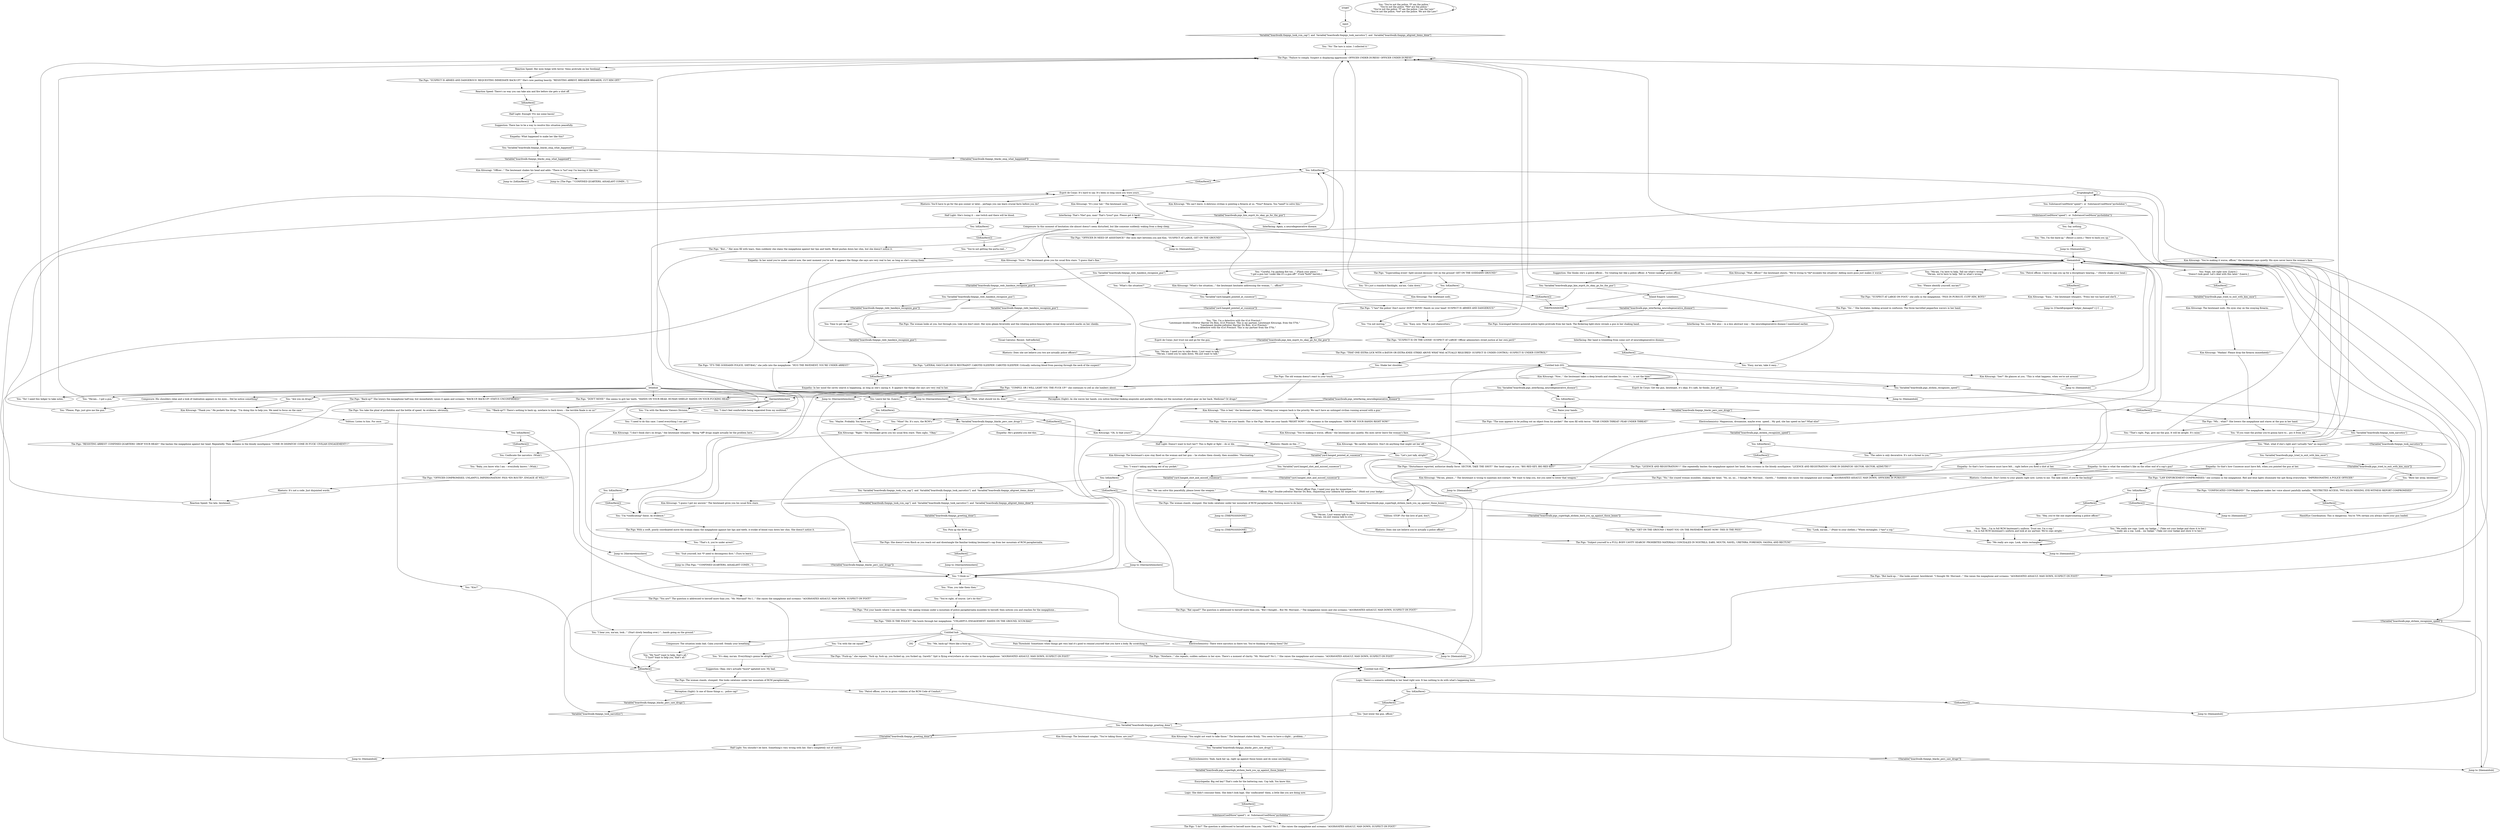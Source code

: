 # BOARDWALK / THE PIGS
# The Pigs! Evrart arranges you to meet the woman who has been posing as a police officer. She's carrying an attachment of sirens and police lights. She's got your gun.
# ==================================================
digraph G {
	  0 [label="START"];
	  1 [label="input"];
	  2 [label="You: \"Ma'am, I'm here to help. Tell me what's wrong.\"\n\"Ma'am, we're here to help. Tell us what's wrong.\""];
	  3 [label="The Pigs: \"Disturbance reported, authorize deadly force. SECTOR, TAKE THE SHOT!\" Her head snaps at you. \"BIG RED KEY, BIG RED KEY!\""];
	  4 [label="You: \"Let's just talk, alright?\""];
	  5 [label="Reaction Speed: Her eyes bulge with terror. Veins protrude on her forehead."];
	  6 [label="The Pigs: \"Subject yourself to a FULL BODY CAVITY SEARCH! PROHIBITED MATERIALS CONCEALED IN NOSTRILS, EARS, MOUTH, NAVEL, URETHRA, FORESKIN, VAGINA, AND RECTUM!\""];
	  7 [label="The Pigs: \"LATERAL VASCULAR NECK RESTRAINT! CAROTID SLEEPER! CAROTID SLEEPER! Critically reducing blood from passing through the neck of the suspect!\""];
	  8 [label="Jump to: [thereareitemshere]"];
	  9 [label="You: IsKimHere()"];
	  10 [label="IsKimHere()", shape=diamond];
	  11 [label="!(IsKimHere())", shape=diamond];
	  12 [label="Kim Kitsuragi: \"Easy...\" the lieutenant whispers. \"Press her too hard and she'll...\""];
	  13 [label="Untitled hub (02)"];
	  14 [label="You: IsKimHere()"];
	  15 [label="IsKimHere()", shape=diamond];
	  16 [label="!(IsKimHere())", shape=diamond];
	  17 [label="Untitled hub (03)"];
	  18 [label="Composure: In this moment of hesitation she almost doesn't seem disturbed, but like someone suddenly waking from a deep sleep."];
	  19 [label="You: Variable[\"boardwalk.thepigs_redc_handeye_recognize_gun\"]"];
	  20 [label="Variable[\"boardwalk.thepigs_redc_handeye_recognize_gun\"]", shape=diamond];
	  21 [label="!(Variable[\"boardwalk.thepigs_redc_handeye_recognize_gun\"])", shape=diamond];
	  22 [label="Kim Kitsuragi: \"This is bad,\" the lieutenant whispers. \"Getting your weapon back is the priority. We can't have an unhinged civilian running around with a gun.\""];
	  23 [label="Interfacing: Her hand is trembling from some sort of neurodegenerative disease."];
	  24 [label="Reaction Speed: There's no way you can take aim and fire before she gets a shot off."];
	  25 [label="You: \"I'm with the rat squad!\""];
	  26 [label="Electrochemistry: Magnesium, drouamine, maybe even  speed... My god, she has speed on her? What else?"];
	  27 [label="Visual Calculus: Recent. Self-inflicted."];
	  28 [label="Logic: There's a scenario unfolding in her head right now. It has nothing to do with what's happening here."];
	  29 [label="You: Variable[\"boardwalk.thepigs_blackc_emp_what_happened\"]"];
	  30 [label="Variable[\"boardwalk.thepigs_blackc_emp_what_happened\"]", shape=diamond];
	  31 [label="!(Variable[\"boardwalk.thepigs_blackc_emp_what_happened\"])", shape=diamond];
	  32 [label="You: Nope, not right now. [Leave.]\n\"Doesn't look good. Let's deal with this later.\" [Leave.]"];
	  33 [label="The Pigs: \"SUSPECT IS ON THE LOOSE! SUSPECT AT LARGE! Officer administers street justice at her own peril!\""];
	  34 [label="The Pigs: \"THAT ONE EXTRA LICK WITH A BATON OR EXTRA KNEE STRIKE ABOVE WHAT WAS ACTUALLY REQUIRED! SUSPECT IS UNDER CONTROL! SUSPECT IS UNDER CONTROL!\""];
	  35 [label="You: \"No! I need this ledger to take notes.\""];
	  36 [label="The Pigs: She doesn't even flinch as you reach out and disentangle the familiar-looking lieutenant's cap from her mountain of RCM paraphernalia."];
	  37 [label="The Pigs: The old woman doesn't react to your touch."];
	  38 [label="Jump to: [THEPIGSISDONE]"];
	  39 [label="The Pigs: \"Fuck-up,\" she repeats, \"fuck up, fuck up, you fucked up, you fucked up, Gareth!\" Spit is flying everywhere as she screams in the megaphone: \"AGGRAVATED ASSAULT, MAN DOWN, SUSPECT ON FOOT!\""];
	  40 [label="Perception (Sight): Is one of those things a... police cap?"];
	  41 [label="You: \"That's right, Pigs, give me the gun. It will be alright. It's mine.\""];
	  42 [label="Jump to: [The Pigs: \"\"CONFINED QUARTERS, ASSAILANT COMIN...\"]"];
	  43 [label="You: Variable[\"yard.hanged_shot_and_missed_cunoesse\"]"];
	  44 [label="Variable[\"yard.hanged_shot_and_missed_cunoesse\"]", shape=diamond];
	  45 [label="!(Variable[\"yard.hanged_shot_and_missed_cunoesse\"])", shape=diamond];
	  46 [label="The Pigs: \"Failure to comply. Suspect is displaying aggression! OFFICER UNDER DURESS! OFFICER UNDER DURESS!\""];
	  47 [label="themainhub"];
	  48 [label="The Pigs: \"The man appears to be pulling out an object from his pocket!\" Her eyes fill with terror. \"FEAR UNDER THREAT! FEAR UNDER THREAT!\""];
	  49 [label="You: \"I'm not moving.\""];
	  50 [label="You: \"Careful, I'm packing fire too...\" (Flash your piece.)\n\"I got a gun too! Looks like it's a gun-off!\" (Cock *both* barrels.)"];
	  51 [label="Suggestion: There has to be a way to resolve this situation peacefully."];
	  52 [label="Kim Kitsuragi: The lieutenant coughs. \"You're taking those, are you?\""];
	  53 [label="You: Say nothing."];
	  54 [label="Kim Kitsuragi: \"Sure.\" The lieutenant gives you his usual firm stare. \"I guess that's fine.\""];
	  55 [label="The Pigs: With a swift, poorly coordinated move the woman slams the megaphone against her lips and teeth. A trickle of blood runs down her chin. She doesn't notice it."];
	  56 [label="Esprit de Corps: It's hard to say. It's been so long since you wore yours."];
	  57 [label="Rhetoric: Hands on the...?"];
	  58 [label="Untitled hub"];
	  59 [label="The Pigs: \"GET ON THE GROUND! I WANT YOU ON THE PAVEMENT RIGHT NOW! THIS IS THE PIGS!\""];
	  60 [label="You: IsKimHere()"];
	  61 [label="IsKimHere()", shape=diamond];
	  62 [label="!(IsKimHere())", shape=diamond];
	  63 [label="You: Variable[\"boardwalk.thepigs_took_rcm_cap\"]  and  Variable[\"boardwalk.thepigs_took_narcotics\"]  and  Variable[\"boardwalk.thepigs_altgreet_items_done\"]"];
	  64 [label="Variable[\"boardwalk.thepigs_took_rcm_cap\"]  and  Variable[\"boardwalk.thepigs_took_narcotics\"]  and  Variable[\"boardwalk.thepigs_altgreet_items_done\"]", shape=diamond];
	  65 [label="!(Variable[\"boardwalk.thepigs_took_rcm_cap\"]  and  Variable[\"boardwalk.thepigs_took_narcotics\"]  and  Variable[\"boardwalk.thepigs_altgreet_items_done\"])", shape=diamond];
	  66 [label="Kim Kitsuragi: \"I guess I got my answer.\" The lieutenant gives you his usual firm stare."];
	  67 [label="You: \"Yes, I'm the back-up.\" (Resist a yawn.) \"Here to back you up.\""];
	  68 [label="The Pigs: \"Nowhere...\" she repeats, sudden sadness in her eyes. There's a moment of clarity. \"Mr. Morrand? No I...\" She raises the megaphone and screams: \"AGGRAVATED ASSAULT, MAN DOWN, SUSPECT ON FOOT!\""];
	  69 [label="Jump to: [thereareitemshere]"];
	  70 [label="Interfacing: That's *the* gun, man! That's *your* gun. Please get it back!"];
	  71 [label="Interfacing: Yes, sure. But also -- in a less abstract way -- the neurodegenerative disease I mentioned earlier."];
	  72 [label="The Pigs: Scavenged battery-powered police lights protrude from her back. The flickering light-show reveals a gun in her shaking hand."];
	  73 [label="Kim Kitsuragi: \"You're making it worse, officer,\" the lieutenant says quietly. His eyes never leave the woman's face."];
	  74 [label="The Pigs: \"CONFISCATED CONTRABAND!\" The megaphone makes her voice almost painfully metallic. \"RESTRICTED ACCESS, TWO KILOS MISSING, EYE-WITNESS REPORT COMPROMISED!\""];
	  75 [label="Kim Kitsuragi: \"Thank you.\" He pockets the drugs. \"I'm doing this to help you. We need to focus on the case.\""];
	  76 [label="You: \"You're right, of course. Let's do this!\""];
	  77 [label="Jump to: [IsKimHere()]"];
	  78 [label="You: Time to get my gun!"];
	  79 [label="You: Variable[\"boardwalk.thepigs_redc_handeye_recognize_gun\"]"];
	  80 [label="Variable[\"boardwalk.thepigs_redc_handeye_recognize_gun\"]", shape=diamond];
	  81 [label="!(Variable[\"boardwalk.thepigs_redc_handeye_recognize_gun\"])", shape=diamond];
	  82 [label="You: \"What's the situation?\""];
	  83 [label="Jump to: [themainhub]"];
	  84 [label="Empathy: What happened to make her like this?"];
	  85 [label="Logic: She didn't consume them. She didn't look high. She 'confiscated' them, a little like you are doing now."];
	  86 [label="You: \"Kim?\""];
	  87 [label="Rhetoric: Confirmed. Don't listen to your glands right now. Listen to me. The lady asked, if you're the backup?"];
	  88 [label="Rhetoric: Does she not believe you're actually a police officer?"];
	  89 [label="Jump to: [themainhub]"];
	  90 [label="Kim Kitsuragi: \"Madam! Please drop the firearm immediately!\""];
	  91 [label="You: \"Easy, ma'am, take it easy...\""];
	  92 [label="You: \"Wait, what should we do, Kim?\""];
	  93 [label="Composure: His shoulders relax and a look of realization appears in his eyes... Did he notice something?"];
	  94 [label="You: \"I wasn't taking anything out of my pocket.\""];
	  95 [label="You: \"It's just a standard flashlight, ma'am. Calm down.\""];
	  96 [label="You: \"Ma'am... I got a gun.\""];
	  97 [label="The Pigs: \"DON'T MOVE!\" She seems to grit her teeth. \"HANDS ON YOUR HEAD, HUMAN SHIELD! HANDS ON YOUR FUCKING HEAD!\""];
	  98 [label="THEPIGSISDONE"];
	  99 [label="Jump to: [THEPIGSISDONE]"];
	  100 [label="You: IsKimHere()"];
	  101 [label="IsKimHere()", shape=diamond];
	  102 [label="!(IsKimHere())", shape=diamond];
	  103 [label="You: \"Maybe. Probably. You know me.\""];
	  104 [label="Kim Kitsuragi: \"It's your hat.\" The lieutenant nods."];
	  105 [label="Kim Kitsuragi: \"Right.\" The lieutenant gives you his usual firm stare. Then sighs. \"Okay.\""];
	  106 [label="Kim Kitsuragi: \"I don't think she's on drugs,\" the lieutenant whispers. \"Being *off* drugs might actually be the problem here...\""];
	  107 [label="Hand/Eye Coordination: This is dangerous. You're 70% certain you always leave your gun loaded."];
	  108 [label="Half Light: She's losing it -- one twitch and there will be blood."];
	  109 [label="Reaction Speed: Too late, lieutenant."];
	  110 [label="Jump to: [CheckEquipped(\"ledger_damaged\") || C ...]"];
	  111 [label="The Pigs: The woman looks at you, but through you. Like you don't exist. Her eyes gleam feverishly and the rotating police-beacon lights reveal deep scratch marks on her cheeks."];
	  112 [label="You: \"Please identify yourself, ma'am?\""];
	  113 [label="Suggestion: She thinks she's a police officer... Try treating her like a police officer. A *lower-ranking* police officer."];
	  114 [label="Jump to: [themainhub]"];
	  115 [label="The Pigs: \"Sir...\" She hesitates, looking around in confusion. The three barrelled pepperbox wavers in her hand."];
	  116 [label="You: Variable[\"boardwalk.thepigs_greeting_done\"]"];
	  117 [label="Variable[\"boardwalk.thepigs_greeting_done\"]", shape=diamond];
	  118 [label="!(Variable[\"boardwalk.thepigs_greeting_done\"])", shape=diamond];
	  119 [label="Kim Kitsuragi: \"You might not want to take those.\" The lieutenant states firmly. \"You seem to have a slight... problem...\""];
	  120 [label="The Pigs: \"I do?\" The question is addressed to herself more than you. \"Gareth? No I...\" She raises the megaphone and screams: \"AGGRAVATED ASSAULT, MAN DOWN, SUSPECT ON FOOT!\""];
	  121 [label="The Pigs: \"OFFICER COMPROMISED, UNLAWFUL IMPERSONATION! PIGS *EN ROUTE*, ENGAGE AT WILL!!!\""];
	  122 [label="You: \"That's it, you're under arrest!\""];
	  123 [label="The Pigs: \"Rat squad?\" The question is addressed to herself more than you. \"But I thought... But Mr. Morrand...\" The megaphone raises and she screams: \"AGGRAVATED ASSAULT, MAN DOWN, SUSPECT ON FOOT!\""];
	  124 [label="You: \"It's okay, ma'am. Everything's gonna be alright.\""];
	  125 [label="The Pigs: \"But...\" Her eyes fill with tears, then suddenly she slams the megaphone against her lips and teeth. Blood gushes down her chin, but she doesn't notice it."];
	  126 [label="Suggestion: Okay, she's actually *more* agitated now. My bad."];
	  127 [label="Rhetoric: It's not a code. Just disjointed words."];
	  128 [label="Kim Kitsuragi: \"Ma'am, please...\" The lieutenant is trying to maintain eye-contact. \"We want to help you, but you need to lower that weapon.\""];
	  129 [label="Jump to: [themainhub]"];
	  130 [label="You: IsKimHere()"];
	  131 [label="IsKimHere()", shape=diamond];
	  132 [label="!(IsKimHere())", shape=diamond];
	  133 [label="You: \"The sabre is only decorative. It's not a threat to you.\""];
	  134 [label="Jump to: [thereareitemshere]"];
	  135 [label="Kim Kitsuragi: \"Oh. Is that yours?\""];
	  136 [label="Jump to: [thereareitemshere]"];
	  137 [label="You: \"I'm *confiscating* these. As evidence.\""];
	  138 [label="drugtakinghub"];
	  139 [label="You: IsKimHere()"];
	  140 [label="IsKimHere()", shape=diamond];
	  141 [label="!(IsKimHere())", shape=diamond];
	  142 [label="The Pigs: \"You are?\" The question is addressed to herself more than you. \"Mr. Morrand? No I...\" She raises the megaphone and screams: \"AGGRAVATED ASSAULT, MAN DOWN, SUSPECT ON FOOT!\""];
	  143 [label="Jump to: [themainhub]"];
	  144 [label="Jump to: [themainhub]"];
	  145 [label="You: Variable[\"boardwalk.pigs_kim_esprit_its_okay_go_for_the_gun\"]"];
	  146 [label="Variable[\"boardwalk.pigs_kim_esprit_its_okay_go_for_the_gun\"]", shape=diamond];
	  147 [label="!(Variable[\"boardwalk.pigs_kim_esprit_its_okay_go_for_the_gun\"])", shape=diamond];
	  148 [label="Inland Empire: Loneliness."];
	  149 [label="Kim Kitsuragi: \"Officer...\" The lieutenant shakes his head and adds: \"There is *no* way I'm leaving it like this.\""];
	  150 [label="Kim Kitsuragi: The lieutenant nods. His eyes stay on the swaying firearm."];
	  151 [label="The Pigs: \"Put your hands where I can see them,\" the ageing woman under a mountain of police paraphernalia mumbles to herself, then notices you and reaches for the megaphone..."];
	  152 [label="Half Light: You shouldn't be here. Something's very wrong with her. She's completely out of control."];
	  153 [label="The Pigs: \"Wh... what?\" She lowers the megaphone and stares at the gun in her hand."];
	  154 [label="You: \"Ma'am, I just wanna talk to you.\"\n\"Ma'am, we just wanna talk to you.\""];
	  155 [label="You: IsKimHere()"];
	  156 [label="IsKimHere()", shape=diamond];
	  157 [label="!(IsKimHere())", shape=diamond];
	  158 [label="Kim Kitsuragi: The lieutenant nods."];
	  159 [label="You: \"Fine, you take them then.\""];
	  160 [label="You: SubstanceUsedMore(\"speed\")  or  SubstanceUsedMore(\"pyrholidon\")"];
	  161 [label="SubstanceUsedMore(\"speed\")  or  SubstanceUsedMore(\"pyrholidon\")", shape=diamond];
	  162 [label="!(SubstanceUsedMore(\"speed\")  or  SubstanceUsedMore(\"pyrholidon\"))", shape=diamond];
	  163 [label="The Pigs: \"But back-up...\" She looks around, bewildered. \"I thought Mr. Morrand...\" She raises the megaphone and screams: \"AGGRAVATED ASSAULT, MAN DOWN, SUSPECT ON FOOT!\""];
	  164 [label="You: Variable[\"boardwalk.thepigs_blackc_perc_saw_drugs\"]"];
	  165 [label="Variable[\"boardwalk.thepigs_blackc_perc_saw_drugs\"]", shape=diamond];
	  166 [label="!(Variable[\"boardwalk.thepigs_blackc_perc_saw_drugs\"])", shape=diamond];
	  167 [label="Empathy: He's grateful you did this."];
	  168 [label="Volition: Listen to him. For once."];
	  169 [label="You: Variable[\"boardwalk.thepigs_blackc_perc_saw_drugs\"]"];
	  170 [label="Variable[\"boardwalk.thepigs_blackc_perc_saw_drugs\"]", shape=diamond];
	  171 [label="!(Variable[\"boardwalk.thepigs_blackc_perc_saw_drugs\"])", shape=diamond];
	  172 [label="Electrochemistry: Yeah, back her up, right up against those boxes and do some sex-healing."];
	  173 [label="The Pigs: \"RESISTING ARREST! CONFINED QUARTERS! DROP YOUR HEAD!\" She bashes the megaphone against her head. Repeatedly. Then screams in the bloody mouthpiece: \"COME IN DISPATCH! COME IN FUCK! CIVILIAN ENGAGEMENT!!!\""];
	  174 [label="You: \"Eee... I'm in full RCM lieutenant's uniform. Trust me. I'm a cop.\"\n\"Eee... I'm in full RCM lieutenant's uniform and look at my partner. We're cops alright.\""];
	  175 [label="Esprit de Corps: Get the gun, lieutenant, it's okay. It's safe, he thinks. Just get it."];
	  176 [label="Jump to: [themainhub]"];
	  177 [label="You: IsKimHere()"];
	  178 [label="IsKimHere()", shape=diamond];
	  179 [label="!(IsKimHere())", shape=diamond];
	  180 [label="littlehub"];
	  181 [label="Jump to: [themainhub]"];
	  182 [label="The Pigs: The woman stands, slumped. She looks catatonic under her mountain of RCM paraphernalia."];
	  183 [label="You: Pick up the RCM cap."];
	  184 [label="You: \"I don't feel comfortable being separated from my multitool.\""];
	  185 [label="You: Leave her be. [Leave.]"];
	  186 [label="You: \"I'm with the Remote Viewers Division.\""];
	  187 [label="Composure: The situation looks bad. Calm yourself. Steady your breathing."];
	  188 [label="You: Variable[\"boardwalk.pigs_superhigh_elchem_back_you_up_against_those_boxes\"]"];
	  189 [label="Variable[\"boardwalk.pigs_superhigh_elchem_back_you_up_against_those_boxes\"]", shape=diamond];
	  190 [label="!(Variable[\"boardwalk.pigs_superhigh_elchem_back_you_up_against_those_boxes\"])", shape=diamond];
	  191 [label="Volition: STOP! For the love of god, don't."];
	  192 [label="Encyclopedia: Big red key? That's code for the battering ram. Cop talk. You know this."];
	  193 [label="You: \"Look, ma'am...\" (Point to your clothes.) \"White rectangles. I *am* a cop.\""];
	  194 [label="You: Variable[\"boardwalk.pigs_elchem_recognizes_speed\"]"];
	  195 [label="Variable[\"boardwalk.pigs_elchem_recognizes_speed\"]", shape=diamond];
	  196 [label="!(Variable[\"boardwalk.pigs_elchem_recognizes_speed\"])", shape=diamond];
	  197 [label="Empathy: So that's how Cunoesse must have felt... right before you fired a shot at her."];
	  198 [label="You: \"We can solve this peacefully, please lower the weapon.\""];
	  199 [label="You: \"Patrol officer, I have to sign you up for a disciplinary hearing...\" (Slowly shake your head.)"];
	  200 [label="The Pigs: \"OFFICER IN NEED OF ASSISTANCE!\" Her eyes dart between you and Kim. \"SUSPECT AT LARGE, GET ON THE GROUND!\""];
	  201 [label="The Pigs: The woman stands, slumped. She looks catatonic under her mountain of RCM paraphernalia. Nothing more to do here."];
	  202 [label="You: \"No! The tare is mine. I collected it.\""];
	  203 [label="You: \"Are you on drugs?\""];
	  204 [label="Kim Kitsuragi: \"Wait, officer!\" the lieutenant shouts. \"We're trying to *de*-escalate the situation! Adding more guns just makes it worse.\""];
	  205 [label="Half Light: Enough! Fry me some bacon!"];
	  206 [label="You: \"*Back-up*?! There's nothing to back up, nowhere to back down -- the terrible finale is on us!\""];
	  207 [label="You: \"Me, back-up? More like a fuck-up...\""];
	  208 [label="Pain Threshold: Sometimes when things get very bad it's good to remind yourself that you have a body. By scratching it."];
	  209 [label="Rhetoric: Does she not believe you two are actually police officers?"];
	  210 [label="You: \"Hey, you're the one impersonating a police officer!\""];
	  211 [label="You: Variable[\"boardwalk.pigs_interfacing_neurodegenerative_disease\"]"];
	  212 [label="Variable[\"boardwalk.pigs_interfacing_neurodegenerative_disease\"]", shape=diamond];
	  213 [label="!(Variable[\"boardwalk.pigs_interfacing_neurodegenerative_disease\"])", shape=diamond];
	  214 [label="You: IsKimHere()"];
	  215 [label="IsKimHere()", shape=diamond];
	  216 [label="!(IsKimHere())", shape=diamond];
	  217 [label="You: Raise your hands."];
	  218 [label="The Pigs: \"Back-up?\" She lowers the megaphone half-way, but immediately raises it again and screams: \"BACK-UP, BACK-UP! STATUS UNCONFIRMED!\""];
	  219 [label="You: \"You're not the police. *I* am the police.\"\n\"You're not the police. *We* are the police.\"\n\"You're not the police, *I* am the police. I am the Law!\"\n\"You're not the police, *we* are the police. We are the Law!\""];
	  220 [label="The Pigs: \"IT'S THE GODDAMN POLICE, SHIT-BAG,\" she yells into the megaphone. \"HUG THE PAVEMENT, YOU'RE UNDER ARREST!\""];
	  221 [label="The Pigs: \"SUSPECT AT LARGE ON FOOT,\" she yells in the megaphone. \"PIGS IN PURSUIT, CUFF HIM, BOYS!\""];
	  222 [label="The Pigs: \"LICENCE AND REGISTRATION!!!\" She repeatedly bashes the megaphone against her head, then screams in the bloody mouthpiece: \"LICENCE AND REGISTRATION! COME IN DISPATCH! SECTOR, SECTOR, AZIMUTH!!!\""];
	  223 [label="You: \"We really are cops. Look, white rectangles!\""];
	  224 [label="Kim Kitsuragi: \"Now...\" the lieutenant takes a deep breath and steadies his voice, \"... is not the time.\""];
	  225 [label="You: Variable[\"boardwalk.pigs_tried_to_exit_with_kim_once\"]"];
	  226 [label="Variable[\"boardwalk.pigs_tried_to_exit_with_kim_once\"]", shape=diamond];
	  227 [label="!(Variable[\"boardwalk.pigs_tried_to_exit_with_kim_once\"])", shape=diamond];
	  228 [label="Empathy: So that's how Cunoesse must have felt, when you pointed the gun at her."];
	  229 [label="You: \"Patrol officer Pigs, I need your gun for inspection.\"\n\"Officer, Pigs! Double-yefreitor Harrier Du Bois, requesting your sidearm for inspection.\" (Hold out your badge.)"];
	  230 [label="The Pigs: \"Superseding event! Split-second decision! Get on the ground! GET ON THE GODDAMN GROUND!\""];
	  231 [label="Kim Kitsuragi: \"Be careful, detective. Don't do anything that might set her off.\""];
	  232 [label="Empathy: In her mind the cavity search is happening, as long as she's saying it. It appears the things she says are very real to her."];
	  233 [label="Jump to: [themainhub]"];
	  234 [label="You: Confiscate the narcotics. (Wink!)"];
	  235 [label="The Pigs: You take the phial of pyrholidon and the bottle of speed. As evidence, obviously."];
	  236 [label="You: \"Baby, you know who I am -- everybody knows.\" (Wink.)"];
	  237 [label="Electrochemistry: There were narcotics in there too. You're thinking of taking them? Do!"];
	  238 [label="You: \"We really are cops. Look, my badge...\" (Take out your badge and show it to her.)\n\"I really am a cop. Look... my badge.\" (Take out your badge and show it to her.)"];
	  239 [label="The Pigs: \"COMPLY, OR I WILL LIGHT YOU THE FUCK UP!\" she continues to yell as she lumbers about."];
	  240 [label="The Pigs: \"Show me your hands. This is the Pigs. Show me your hands *RIGHT NOW*,\" she screams in the megaphone. \"SHOW ME YOUR HANDS RIGHT NOW!\""];
	  241 [label="The Pigs: \"THIS IS THE POLICE!\" She howls through her megaphone. \"UNLAWFUL ENGAGEMENT. HANDS ON THE GROUND, SCUM-BAG!\""];
	  242 [label="Jump to: [themainhub]"];
	  243 [label="You: \"Ma'am, I need you to calm down. I just want to talk.\"\n\"Ma'am, I need you to calm down. We just want to talk.\"
"];
	  244 [label="You: \"Easy, now. They're just chaincutters.\""];
	  245 [label="Jump to: [thereareitemshere]"];
	  246 [label="Half Light: Doesn't want to hurt her?! This is flight or fight -- do or die."];
	  247 [label="Jump to: [themainhub]"];
	  248 [label="You: IsKimHere()"];
	  249 [label="IsKimHere()", shape=diamond];
	  250 [label="!(IsKimHere())", shape=diamond];
	  251 [label="Kim Kitsuragi: \"You're making it worse, officer,\" the lieutenant says quietly. His eyes never leave the woman's face."];
	  252 [label="You: \"Suit yourself, but *I* need to decompress first.\" (Turn to leave.)"];
	  253 [label="Jump to: [The Pigs: \"\"CONFINED QUARTERS, ASSAILANT COMIN...\"]"];
	  254 [label="You: \"You're not getting the porta-reel...\""];
	  255 [label="Perception (Sight): As she waves her hands, you notice familiar-looking ampoules and packets sticking out the mountain of police gear on her back. Medicine? Or drugs?"];
	  256 [label="You: IsKimHere()"];
	  257 [label="IsKimHere()", shape=diamond];
	  258 [label="!(IsKimHere())", shape=diamond];
	  259 [label="You: \"I hear you, ma'am, look...\" (Start slowly bending over.) \"...hands going on the ground.\""];
	  260 [label="The Pigs: \"No,\" the crazed woman mumbles, shaking her head. \"No, no, no... I though Mr. Morrand... Gareth...\" Suddenly she raises the megaphone and screams: \"AGGRAVATED ASSAULT, MAN DOWN, OFFICERS IN PURSUIT!\""];
	  261 [label="Esprit de Corps: Just trust me and go for the gun."];
	  262 [label="Interfacing: Again, a neurodegenerative disease."];
	  263 [label="You: \"Mine? No. It's ours, the RCM's.\""];
	  264 [label="Kim Kitsuragi: \"We can't leave. A delirious civilian is pointing a firearm at us. *Your* firearm. You *need* to solve this.\""];
	  265 [label="You: \"Blow her away, lieutenant!\""];
	  266 [label="Kim Kitsuragi: The lieutenant's eyes stay fixed on the woman and her gun -- he studies them closely, then mumbles: \"Fascinating.\""];
	  267 [label="You: \"Patrol officer, you're in gross violation of the RCM Code of Conduct.\""];
	  268 [label="You: \"If you want the prybar you're gonna have to... pry it from me.\""];
	  269 [label="thereareitemshere"];
	  270 [label="You: \"I think so.\""];
	  271 [label="Rhetoric: You'll have to go for the gun sooner or later... perhaps you can learn crucial facts before you do?"];
	  272 [label="You: \"We *just* want to help, that's all.\"\n\"I *just* want to help you, that's all.\""];
	  273 [label="The Pigs: \"LAW ENFORCEMENT COMPROMISED,\" she screams in the megaphone. Red and blue lights illuminate the spit flying everywhere. \"IMPERSONATING A POLICE OFFICER!\""];
	  274 [label="You: Variable[\"yard.hanged_pointed_at_cunoesse\"]"];
	  275 [label="Variable[\"yard.hanged_pointed_at_cunoesse\"]", shape=diamond];
	  276 [label="!(Variable[\"yard.hanged_pointed_at_cunoesse\"])", shape=diamond];
	  277 [label="The Pigs: \"I *am* the police! Don't move! DON'T MOVE! Hands on your head! SUSPECT IS ARMED AND DANGEROUS!\""];
	  278 [label="The Pigs: \"SUSPECT IS ARMED AND DANGEROUS! REQUESTING IMMEDIATE BACK-UP!\" She's now panting heavily. \"RESISTING ARREST, BREAKER BREAKER, CUT HIM OFF!\""];
	  279 [label="Kim Kitsuragi: \"What's the situation...\" the lieutenant hesitates addressing the woman, \"... officer?\""];
	  280 [label="You: \"Just lower the gun, officer.\""];
	  281 [label="You: Variable[\"boardwalk.thepigs_took_narcotics\"]"];
	  282 [label="Variable[\"boardwalk.thepigs_took_narcotics\"]", shape=diamond];
	  283 [label="!(Variable[\"boardwalk.thepigs_took_narcotics\"])", shape=diamond];
	  284 [label="You: \"Wait, what if she's right and I actually *am* an imposter?\""];
	  285 [label="Kim Kitsuragi: \"See?\" He glances at you. \"This is what happens, when we're not around.\""];
	  286 [label="You: \"Please, Pigs, just give me the gun.\""];
	  287 [label="Empathy: In her mind you're under control now, the next moment you're not. It appears the things she says are very real to her, as long as she's saying them."];
	  288 [label="You: Shake her shoulder."];
	  289 [label="You: \"I need to do this case. I need everything I can get.\""];
	  290 [label="Empathy: So this is what the weather's like on the other end of a cop's gun?"];
	  291 [label="You: \"Yes. I'm a detective with the 41st Precinct.\"\n\"Lieutenant double-yefreitor Harrier Du Bois, 41st Precinct. This is my partner, Lieutenant Kitsuragi, from the 57th.\"\n\"Lieutenant double-yefreitor Harrier Du Bois, 41st Precinct.\"\n\"I'm a detective with the 41st Precinct. This is my partner from the 57th.\""];
	  0 -> 1
	  1 -> 64
	  2 -> 112
	  3 -> 193
	  4 -> 3
	  5 -> 278
	  6 -> 233
	  7 -> 61
	  8 -> 270
	  9 -> 10
	  9 -> 11
	  10 -> 280
	  11 -> 83
	  12 -> 110
	  13 -> 28
	  14 -> 16
	  14 -> 15
	  15 -> 210
	  16 -> 89
	  17 -> 224
	  17 -> 194
	  17 -> 239
	  17 -> 175
	  17 -> 211
	  17 -> 285
	  18 -> 200
	  18 -> 125
	  18 -> 287
	  19 -> 20
	  19 -> 21
	  20 -> 111
	  21 -> 78
	  22 -> 240
	  23 -> 215
	  24 -> 156
	  25 -> 124
	  26 -> 195
	  27 -> 209
	  28 -> 9
	  29 -> 30
	  29 -> 31
	  30 -> 149
	  31 -> 248
	  32 -> 178
	  33 -> 34
	  34 -> 288
	  35 -> 46
	  36 -> 101
	  37 -> 8
	  38 -> 99
	  39 -> 13
	  40 -> 165
	  41 -> 56
	  43 -> 44
	  43 -> 45
	  44 -> 198
	  45 -> 229
	  46 -> 5
	  47 -> 32
	  47 -> 2
	  47 -> 230
	  47 -> 199
	  47 -> 204
	  47 -> 79
	  47 -> 113
	  47 -> 50
	  47 -> 220
	  48 -> 231
	  49 -> 33
	  50 -> 279
	  51 -> 84
	  52 -> 169
	  53 -> 67
	  54 -> 137
	  55 -> 122
	  56 -> 104
	  56 -> 264
	  56 -> 271
	  57 -> 275
	  58 -> 68
	  58 -> 292
	  58 -> 237
	  58 -> 207
	  58 -> 208
	  58 -> 25
	  58 -> 187
	  59 -> 6
	  60 -> 62
	  60 -> 63
	  61 -> 232
	  62 -> 188
	  63 -> 65
	  63 -> 66
	  64 -> 202
	  65 -> 117
	  66 -> 137
	  67 -> 143
	  68 -> 13
	  69 -> 270
	  70 -> 18
	  71 -> 248
	  72 -> 23
	  73 -> 3
	  74 -> 140
	  75 -> 168
	  76 -> 151
	  78 -> 80
	  79 -> 81
	  79 -> 82
	  80 -> 19
	  81 -> 19
	  82 -> 274
	  83 -> 47
	  84 -> 29
	  85 -> 257
	  86 -> 131
	  87 -> 59
	  88 -> 17
	  89 -> 47
	  90 -> 153
	  91 -> 46
	  92 -> 22
	  93 -> 286
	  94 -> 60
	  95 -> 46
	  96 -> 46
	  97 -> 206
	  99 -> 99
	  100 -> 102
	  100 -> 103
	  101 -> 136
	  102 -> 135
	  103 -> 105
	  104 -> 70
	  105 -> 137
	  106 -> 234
	  107 -> 47
	  108 -> 177
	  109 -> 56
	  111 -> 27
	  112 -> 221
	  113 -> 145
	  114 -> 47
	  115 -> 71
	  116 -> 118
	  116 -> 119
	  117 -> 183
	  118 -> 152
	  119 -> 169
	  120 -> 13
	  121 -> 127
	  122 -> 252
	  123 -> 13
	  124 -> 126
	  125 -> 122
	  126 -> 182
	  127 -> 109
	  128 -> 247
	  129 -> 47
	  130 -> 132
	  130 -> 133
	  131 -> 267
	  132 -> 222
	  133 -> 46
	  134 -> 270
	  135 -> 57
	  136 -> 270
	  137 -> 55
	  138 -> 160
	  138 -> 138
	  138 -> 290
	  138 -> 54
	  139 -> 141
	  139 -> 142
	  140 -> 107
	  141 -> 234
	  142 -> 13
	  143 -> 47
	  144 -> 47
	  145 -> 147
	  145 -> 148
	  146 -> 262
	  147 -> 243
	  148 -> 212
	  149 -> 253
	  149 -> 77
	  150 -> 90
	  151 -> 241
	  152 -> 181
	  153 -> 281
	  153 -> 268
	  153 -> 41
	  154 -> 6
	  155 -> 157
	  155 -> 158
	  156 -> 205
	  157 -> 98
	  158 -> 70
	  159 -> 76
	  160 -> 162
	  160 -> 163
	  161 -> 120
	  162 -> 53
	  163 -> 13
	  164 -> 166
	  164 -> 167
	  165 -> 282
	  166 -> 270
	  167 -> 246
	  168 -> 139
	  169 -> 171
	  169 -> 172
	  170 -> 26
	  171 -> 114
	  172 -> 189
	  173 -> 109
	  174 -> 223
	  175 -> 144
	  176 -> 47
	  177 -> 179
	  177 -> 180
	  178 -> 226
	  179 -> 254
	  180 -> 96
	  180 -> 97
	  180 -> 35
	  180 -> 134
	  180 -> 203
	  180 -> 269
	  180 -> 245
	  180 -> 185
	  180 -> 218
	  180 -> 92
	  180 -> 93
	  180 -> 255
	  181 -> 47
	  182 -> 40
	  183 -> 36
	  184 -> 46
	  185 -> 100
	  186 -> 164
	  187 -> 272
	  188 -> 190
	  188 -> 191
	  189 -> 192
	  190 -> 59
	  191 -> 88
	  192 -> 85
	  193 -> 223
	  194 -> 196
	  194 -> 197
	  195 -> 130
	  196 -> 114
	  197 -> 273
	  197 -> 260
	  197 -> 87
	  198 -> 201
	  199 -> 249
	  200 -> 129
	  201 -> 38
	  202 -> 46
	  203 -> 75
	  204 -> 98
	  205 -> 51
	  206 -> 69
	  207 -> 39
	  208 -> 242
	  209 -> 17
	  210 -> 174
	  211 -> 213
	  211 -> 214
	  212 -> 72
	  213 -> 263
	  214 -> 216
	  214 -> 217
	  215 -> 91
	  216 -> 153
	  217 -> 48
	  218 -> 173
	  219 -> 219
	  220 -> 256
	  221 -> 115
	  222 -> 128
	  223 -> 223
	  224 -> 224
	  224 -> 194
	  224 -> 239
	  224 -> 175
	  224 -> 211
	  225 -> 227
	  225 -> 228
	  226 -> 150
	  227 -> 265
	  228 -> 273
	  228 -> 260
	  228 -> 87
	  229 -> 154
	  230 -> 155
	  230 -> 95
	  231 -> 188
	  232 -> 61
	  233 -> 47
	  234 -> 236
	  235 -> 86
	  236 -> 121
	  237 -> 270
	  238 -> 223
	  239 -> 96
	  239 -> 97
	  239 -> 35
	  239 -> 134
	  239 -> 269
	  239 -> 245
	  239 -> 185
	  239 -> 218
	  239 -> 92
	  239 -> 255
	  240 -> 73
	  241 -> 58
	  242 -> 47
	  243 -> 7
	  244 -> 46
	  245 -> 270
	  246 -> 266
	  246 -> 123
	  246 -> 4
	  247 -> 47
	  248 -> 250
	  248 -> 251
	  249 -> 12
	  250 -> 56
	  251 -> 3
	  252 -> 42
	  254 -> 46
	  255 -> 170
	  256 -> 258
	  256 -> 259
	  257 -> 161
	  258 -> 137
	  259 -> 131
	  260 -> 13
	  261 -> 243
	  262 -> 248
	  263 -> 105
	  264 -> 146
	  265 -> 74
	  266 -> 94
	  267 -> 116
	  268 -> 46
	  269 -> 184
	  269 -> 289
	  269 -> 186
	  269 -> 235
	  270 -> 159
	  271 -> 108
	  272 -> 131
	  273 -> 14
	  274 -> 276
	  274 -> 277
	  275 -> 43
	  276 -> 291
	  277 -> 49
	  277 -> 244
	  278 -> 24
	  279 -> 274
	  280 -> 116
	  281 -> 283
	  281 -> 284
	  282 -> 270
	  283 -> 238
	  284 -> 225
	  285 -> 176
	  286 -> 56
	  287 -> 61
	  288 -> 37
	  289 -> 106
	  290 -> 273
	  290 -> 260
	  290 -> 87
	  291 -> 261
}

